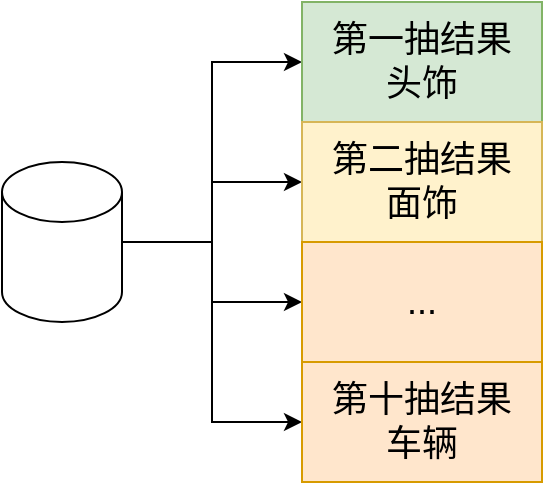 <mxfile version="20.8.19" type="github">
  <diagram name="第 1 页" id="_ODYe5222jEe517QAjUZ">
    <mxGraphModel dx="1026" dy="683" grid="1" gridSize="10" guides="1" tooltips="1" connect="1" arrows="1" fold="1" page="1" pageScale="1" pageWidth="827" pageHeight="1169" math="0" shadow="0">
      <root>
        <mxCell id="0" />
        <mxCell id="1" parent="0" />
        <mxCell id="eHnUgJTZA4LSR4SYBX4O-8" style="edgeStyle=orthogonalEdgeStyle;rounded=0;orthogonalLoop=1;jettySize=auto;html=1;entryX=0;entryY=0.5;entryDx=0;entryDy=0;fontSize=18;" edge="1" parent="1" source="eHnUgJTZA4LSR4SYBX4O-1" target="eHnUgJTZA4LSR4SYBX4O-4">
          <mxGeometry relative="1" as="geometry" />
        </mxCell>
        <mxCell id="eHnUgJTZA4LSR4SYBX4O-9" style="edgeStyle=orthogonalEdgeStyle;rounded=0;orthogonalLoop=1;jettySize=auto;html=1;fontSize=18;" edge="1" parent="1" source="eHnUgJTZA4LSR4SYBX4O-1" target="eHnUgJTZA4LSR4SYBX4O-5">
          <mxGeometry relative="1" as="geometry" />
        </mxCell>
        <mxCell id="eHnUgJTZA4LSR4SYBX4O-10" style="edgeStyle=orthogonalEdgeStyle;rounded=0;orthogonalLoop=1;jettySize=auto;html=1;entryX=0;entryY=0.5;entryDx=0;entryDy=0;fontSize=18;" edge="1" parent="1" source="eHnUgJTZA4LSR4SYBX4O-1" target="eHnUgJTZA4LSR4SYBX4O-6">
          <mxGeometry relative="1" as="geometry" />
        </mxCell>
        <mxCell id="eHnUgJTZA4LSR4SYBX4O-11" style="edgeStyle=orthogonalEdgeStyle;rounded=0;orthogonalLoop=1;jettySize=auto;html=1;entryX=0;entryY=0.5;entryDx=0;entryDy=0;fontSize=18;" edge="1" parent="1" source="eHnUgJTZA4LSR4SYBX4O-1" target="eHnUgJTZA4LSR4SYBX4O-7">
          <mxGeometry relative="1" as="geometry" />
        </mxCell>
        <mxCell id="eHnUgJTZA4LSR4SYBX4O-1" value="" style="shape=cylinder3;whiteSpace=wrap;html=1;boundedLbl=1;backgroundOutline=1;size=15;" vertex="1" parent="1">
          <mxGeometry x="60" y="170" width="60" height="80" as="geometry" />
        </mxCell>
        <mxCell id="eHnUgJTZA4LSR4SYBX4O-4" value="&lt;font style=&quot;font-size: 18px;&quot;&gt;第一抽结果&lt;br&gt;头饰&lt;/font&gt;" style="rounded=0;whiteSpace=wrap;html=1;fillColor=#d5e8d4;strokeColor=#82b366;" vertex="1" parent="1">
          <mxGeometry x="210" y="90" width="120" height="60" as="geometry" />
        </mxCell>
        <mxCell id="eHnUgJTZA4LSR4SYBX4O-5" value="&lt;font style=&quot;font-size: 18px;&quot;&gt;第二抽结果&lt;br&gt;面饰&lt;/font&gt;" style="rounded=0;whiteSpace=wrap;html=1;fillColor=#fff2cc;strokeColor=#d6b656;" vertex="1" parent="1">
          <mxGeometry x="210" y="150" width="120" height="60" as="geometry" />
        </mxCell>
        <mxCell id="eHnUgJTZA4LSR4SYBX4O-6" value="&lt;span style=&quot;font-size: 18px;&quot;&gt;...&lt;/span&gt;" style="rounded=0;whiteSpace=wrap;html=1;fillColor=#ffe6cc;strokeColor=#d79b00;" vertex="1" parent="1">
          <mxGeometry x="210" y="210" width="120" height="60" as="geometry" />
        </mxCell>
        <mxCell id="eHnUgJTZA4LSR4SYBX4O-7" value="&lt;span style=&quot;font-size: 18px;&quot;&gt;第十抽结果&lt;br&gt;车辆&lt;br&gt;&lt;/span&gt;" style="rounded=0;whiteSpace=wrap;html=1;fillColor=#ffe6cc;strokeColor=#d79b00;" vertex="1" parent="1">
          <mxGeometry x="210" y="270" width="120" height="60" as="geometry" />
        </mxCell>
      </root>
    </mxGraphModel>
  </diagram>
</mxfile>
